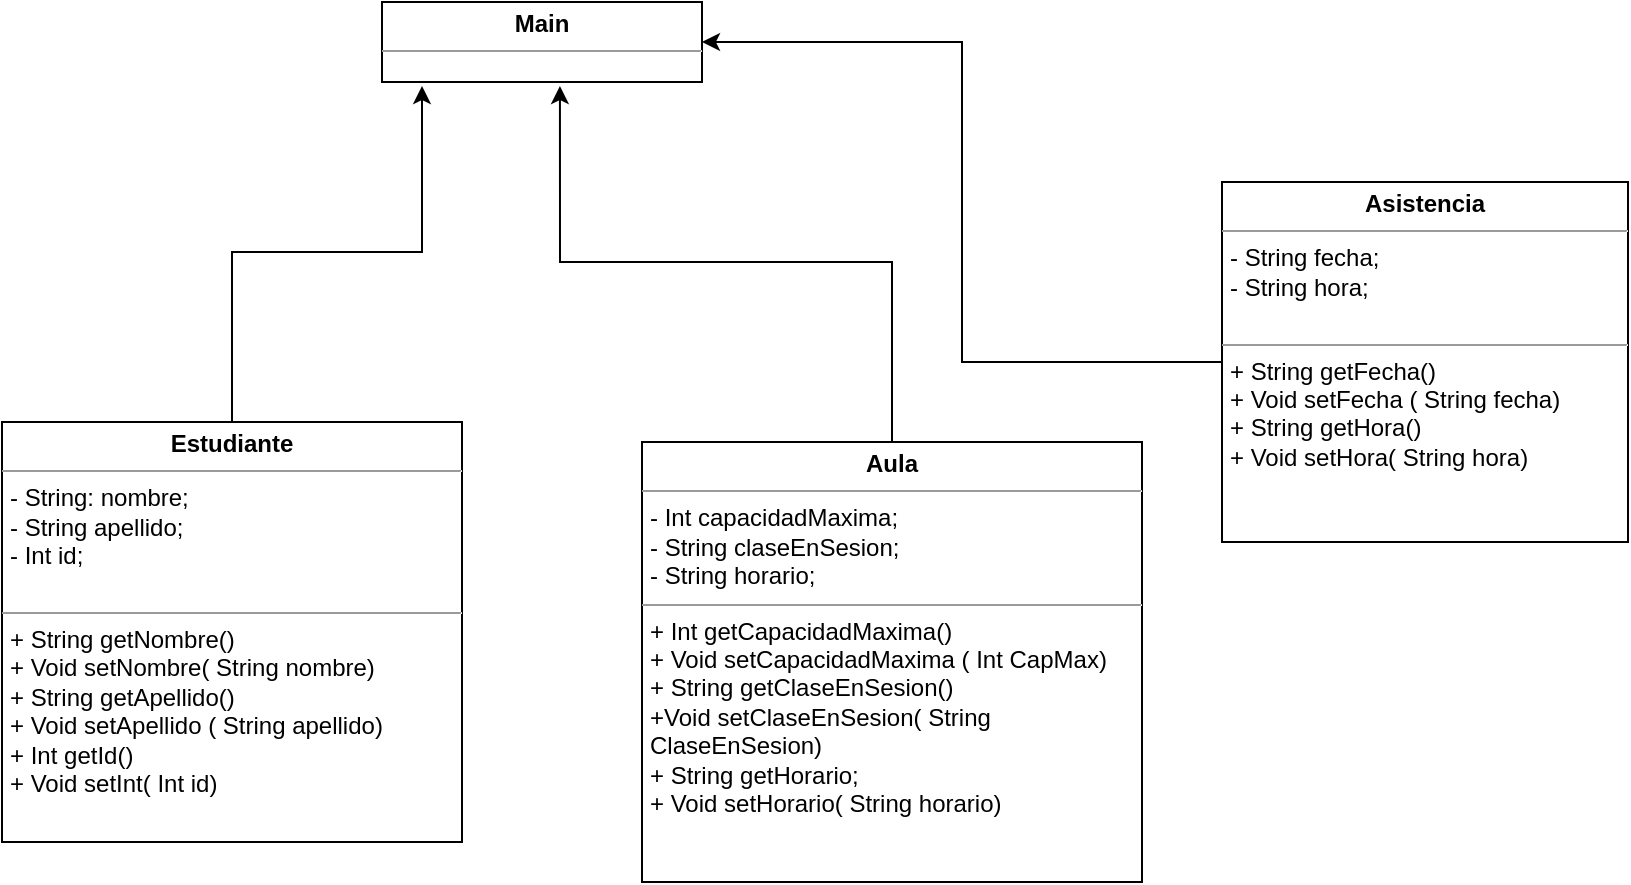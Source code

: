 <mxfile version="22.0.3" type="github">
  <diagram name="Página-1" id="KgKP5bPdCZOX901cbgk2">
    <mxGraphModel dx="1434" dy="800" grid="1" gridSize="10" guides="1" tooltips="1" connect="1" arrows="1" fold="1" page="1" pageScale="1" pageWidth="1654" pageHeight="2336" math="0" shadow="0">
      <root>
        <mxCell id="0" />
        <mxCell id="1" parent="0" />
        <mxCell id="Dtbcuosv3z9BngJ204bk-1" value="&lt;p style=&quot;margin:0px;margin-top:4px;text-align:center;&quot;&gt;&lt;b&gt;Estudiante&lt;/b&gt;&lt;/p&gt;&lt;hr size=&quot;1&quot;&gt;&lt;p style=&quot;margin:0px;margin-left:4px;&quot;&gt;- String: nombre;&lt;/p&gt;&lt;p style=&quot;margin:0px;margin-left:4px;&quot;&gt;- String apellido;&lt;/p&gt;&lt;p style=&quot;margin:0px;margin-left:4px;&quot;&gt;- Int id;&lt;/p&gt;&lt;p style=&quot;margin:0px;margin-left:4px;&quot;&gt;&lt;br&gt;&lt;/p&gt;&lt;hr size=&quot;1&quot;&gt;&lt;p style=&quot;margin:0px;margin-left:4px;&quot;&gt;+ String getNombre()&lt;/p&gt;&lt;p style=&quot;margin:0px;margin-left:4px;&quot;&gt;+ Void setNombre( String nombre)&lt;/p&gt;&lt;p style=&quot;margin:0px;margin-left:4px;&quot;&gt;+ String getApellido()&lt;/p&gt;&lt;p style=&quot;margin:0px;margin-left:4px;&quot;&gt;+ Void setApellido ( String apellido)&lt;/p&gt;&lt;p style=&quot;margin:0px;margin-left:4px;&quot;&gt;+ Int getId()&lt;/p&gt;&lt;p style=&quot;margin:0px;margin-left:4px;&quot;&gt;+ Void setInt( Int id)&lt;/p&gt;" style="verticalAlign=top;align=left;overflow=fill;fontSize=12;fontFamily=Helvetica;html=1;whiteSpace=wrap;" vertex="1" parent="1">
          <mxGeometry x="650" y="1280" width="230" height="210" as="geometry" />
        </mxCell>
        <mxCell id="Dtbcuosv3z9BngJ204bk-2" value="&lt;p style=&quot;margin:0px;margin-top:4px;text-align:center;&quot;&gt;&lt;b&gt;Aula&lt;/b&gt;&lt;/p&gt;&lt;hr size=&quot;1&quot;&gt;&lt;p style=&quot;margin:0px;margin-left:4px;&quot;&gt;- Int capacidadMaxima;&lt;/p&gt;&lt;p style=&quot;margin:0px;margin-left:4px;&quot;&gt;- String claseEnSesion;&lt;/p&gt;&lt;p style=&quot;margin:0px;margin-left:4px;&quot;&gt;- String horario;&lt;/p&gt;&lt;hr size=&quot;1&quot;&gt;&lt;p style=&quot;margin:0px;margin-left:4px;&quot;&gt;+ Int getCapacidadMaxima()&lt;/p&gt;&lt;p style=&quot;margin:0px;margin-left:4px;&quot;&gt;+ Void setCapacidadMaxima ( Int CapMax)&lt;/p&gt;&lt;p style=&quot;margin:0px;margin-left:4px;&quot;&gt;+ String getClaseEnSesion()&lt;/p&gt;&lt;p style=&quot;margin:0px;margin-left:4px;&quot;&gt;+Void setClaseEnSesion( String ClaseEnSesion)&lt;/p&gt;&lt;p style=&quot;margin:0px;margin-left:4px;&quot;&gt;+ String getHorario;&lt;/p&gt;&lt;p style=&quot;margin:0px;margin-left:4px;&quot;&gt;+ Void setHorario( String horario)&lt;/p&gt;" style="verticalAlign=top;align=left;overflow=fill;fontSize=12;fontFamily=Helvetica;html=1;whiteSpace=wrap;" vertex="1" parent="1">
          <mxGeometry x="970" y="1290" width="250" height="220" as="geometry" />
        </mxCell>
        <mxCell id="Dtbcuosv3z9BngJ204bk-7" style="edgeStyle=orthogonalEdgeStyle;rounded=0;orthogonalLoop=1;jettySize=auto;html=1;entryX=1;entryY=0.5;entryDx=0;entryDy=0;" edge="1" parent="1" source="Dtbcuosv3z9BngJ204bk-3" target="Dtbcuosv3z9BngJ204bk-4">
          <mxGeometry relative="1" as="geometry" />
        </mxCell>
        <mxCell id="Dtbcuosv3z9BngJ204bk-3" value="&lt;p style=&quot;margin:0px;margin-top:4px;text-align:center;&quot;&gt;&lt;b&gt;Asistencia&lt;/b&gt;&lt;/p&gt;&lt;hr size=&quot;1&quot;&gt;&lt;p style=&quot;margin:0px;margin-left:4px;&quot;&gt;- String fecha;&lt;/p&gt;&lt;p style=&quot;margin:0px;margin-left:4px;&quot;&gt;- String hora;&lt;/p&gt;&lt;p style=&quot;margin:0px;margin-left:4px;&quot;&gt;&lt;br&gt;&lt;/p&gt;&lt;hr size=&quot;1&quot;&gt;&lt;p style=&quot;margin:0px;margin-left:4px;&quot;&gt;+ String getFecha()&lt;/p&gt;&lt;p style=&quot;margin:0px;margin-left:4px;&quot;&gt;+ Void setFecha ( String fecha)&lt;/p&gt;&lt;p style=&quot;margin:0px;margin-left:4px;&quot;&gt;+ String getHora()&lt;/p&gt;&lt;p style=&quot;margin:0px;margin-left:4px;&quot;&gt;+ Void setHora( String hora)&lt;/p&gt;" style="verticalAlign=top;align=left;overflow=fill;fontSize=12;fontFamily=Helvetica;html=1;whiteSpace=wrap;" vertex="1" parent="1">
          <mxGeometry x="1260" y="1160" width="203" height="180" as="geometry" />
        </mxCell>
        <mxCell id="Dtbcuosv3z9BngJ204bk-4" value="&lt;p style=&quot;margin:0px;margin-top:4px;text-align:center;&quot;&gt;&lt;b&gt;Main&lt;/b&gt;&lt;/p&gt;&lt;hr size=&quot;1&quot;&gt;&lt;p style=&quot;margin:0px;margin-left:4px;&quot;&gt;&lt;br&gt;&lt;/p&gt;&lt;hr size=&quot;1&quot;&gt;&lt;p style=&quot;margin:0px;margin-left:4px;&quot;&gt;&lt;br&gt;&lt;/p&gt;" style="verticalAlign=top;align=left;overflow=fill;fontSize=12;fontFamily=Helvetica;html=1;whiteSpace=wrap;" vertex="1" parent="1">
          <mxGeometry x="840" y="1070" width="160" height="40" as="geometry" />
        </mxCell>
        <mxCell id="Dtbcuosv3z9BngJ204bk-5" style="edgeStyle=orthogonalEdgeStyle;rounded=0;orthogonalLoop=1;jettySize=auto;html=1;entryX=0.125;entryY=1.05;entryDx=0;entryDy=0;entryPerimeter=0;" edge="1" parent="1" source="Dtbcuosv3z9BngJ204bk-1" target="Dtbcuosv3z9BngJ204bk-4">
          <mxGeometry relative="1" as="geometry" />
        </mxCell>
        <mxCell id="Dtbcuosv3z9BngJ204bk-6" style="edgeStyle=orthogonalEdgeStyle;rounded=0;orthogonalLoop=1;jettySize=auto;html=1;entryX=0.556;entryY=1.05;entryDx=0;entryDy=0;entryPerimeter=0;" edge="1" parent="1" source="Dtbcuosv3z9BngJ204bk-2" target="Dtbcuosv3z9BngJ204bk-4">
          <mxGeometry relative="1" as="geometry" />
        </mxCell>
      </root>
    </mxGraphModel>
  </diagram>
</mxfile>
